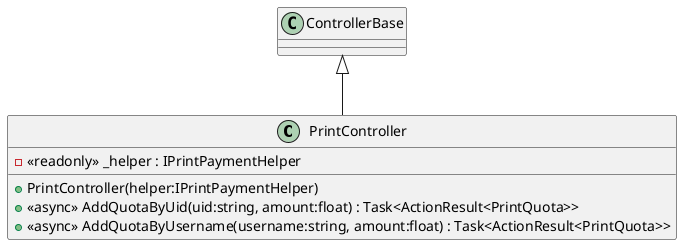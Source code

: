 @startuml
class PrintController {
    - <<readonly>> _helper : IPrintPaymentHelper
    + PrintController(helper:IPrintPaymentHelper)
    + <<async>> AddQuotaByUid(uid:string, amount:float) : Task<ActionResult<PrintQuota>>
    + <<async>> AddQuotaByUsername(username:string, amount:float) : Task<ActionResult<PrintQuota>>
}
ControllerBase <|-- PrintController
@enduml
